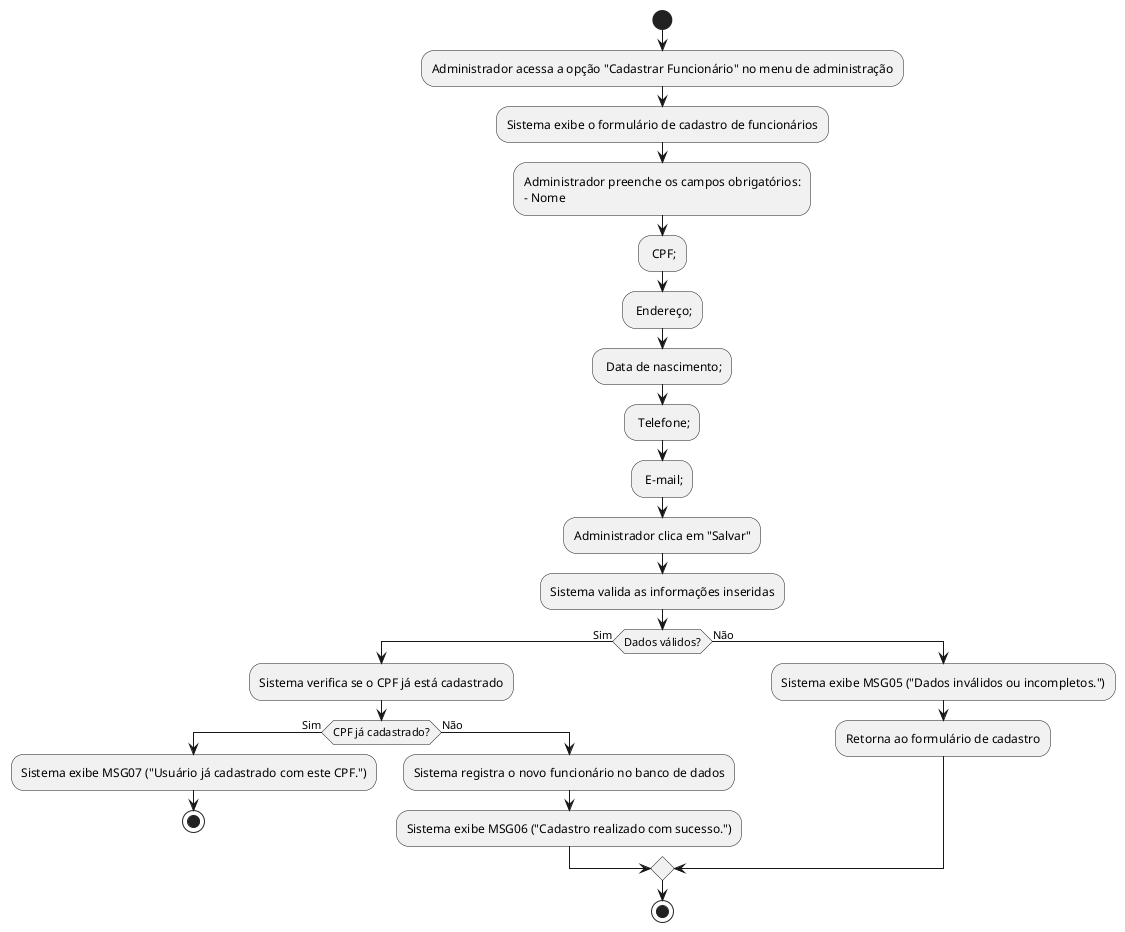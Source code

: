 @startuml
start

:Administrador acessa a opção "Cadastrar Funcionário" no menu de administração;

:Sistema exibe o formulário de cadastro de funcionários;

:Administrador preenche os campos obrigatórios:
- Nome;
- CPF;
- Endereço;
- Data de nascimento;
- Telefone;
- E-mail;

:Administrador clica em "Salvar";

:Sistema valida as informações inseridas;

if (Dados válidos?) then (Sim)
    :Sistema verifica se o CPF já está cadastrado;
    if (CPF já cadastrado?) then (Sim)
        :Sistema exibe MSG07 ("Usuário já cadastrado com este CPF.");
        stop
    else (Não)
        :Sistema registra o novo funcionário no banco de dados;
        :Sistema exibe MSG06 ("Cadastro realizado com sucesso.");
    endif
else (Não)
    :Sistema exibe MSG05 ("Dados inválidos ou incompletos.");
    :Retorna ao formulário de cadastro;
endif

stop
@enduml
